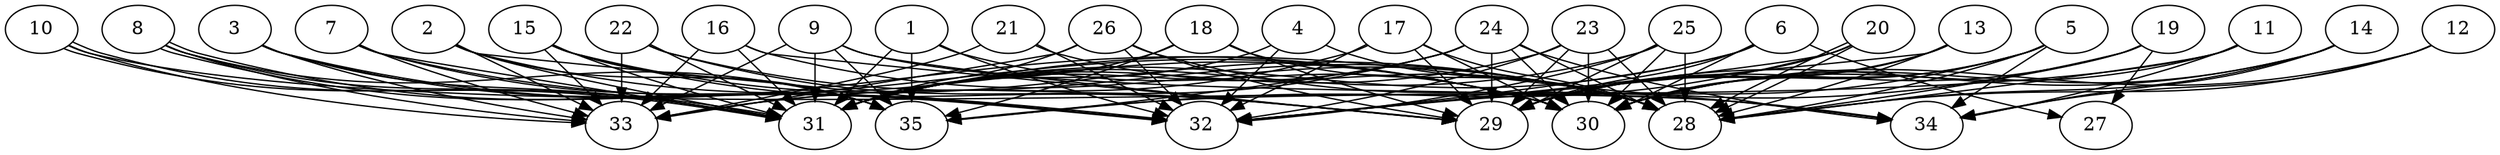 // DAG automatically generated by daggen at Thu Oct  3 14:05:37 2019
// ./daggen --dot -n 35 --ccr 0.5 --fat 0.9 --regular 0.9 --density 0.9 --mindata 5242880 --maxdata 52428800 
digraph G {
  1 [size="38621184", alpha="0.00", expect_size="19310592"] 
  1 -> 30 [size ="19310592"]
  1 -> 31 [size ="19310592"]
  1 -> 32 [size ="19310592"]
  1 -> 35 [size ="19310592"]
  2 [size="21452800", alpha="0.06", expect_size="10726400"] 
  2 -> 30 [size ="10726400"]
  2 -> 31 [size ="10726400"]
  2 -> 32 [size ="10726400"]
  2 -> 33 [size ="10726400"]
  2 -> 35 [size ="10726400"]
  3 [size="103333888", alpha="0.04", expect_size="51666944"] 
  3 -> 30 [size ="51666944"]
  3 -> 31 [size ="51666944"]
  3 -> 32 [size ="51666944"]
  3 -> 33 [size ="51666944"]
  4 [size="58884096", alpha="0.14", expect_size="29442048"] 
  4 -> 28 [size ="29442048"]
  4 -> 31 [size ="29442048"]
  4 -> 32 [size ="29442048"]
  5 [size="19529728", alpha="0.11", expect_size="9764864"] 
  5 -> 28 [size ="9764864"]
  5 -> 29 [size ="9764864"]
  5 -> 30 [size ="9764864"]
  5 -> 32 [size ="9764864"]
  5 -> 34 [size ="9764864"]
  6 [size="100167680", alpha="0.12", expect_size="50083840"] 
  6 -> 27 [size ="50083840"]
  6 -> 29 [size ="50083840"]
  6 -> 30 [size ="50083840"]
  6 -> 31 [size ="50083840"]
  6 -> 32 [size ="50083840"]
  7 [size="25499648", alpha="0.10", expect_size="12749824"] 
  7 -> 30 [size ="12749824"]
  7 -> 31 [size ="12749824"]
  7 -> 32 [size ="12749824"]
  7 -> 33 [size ="12749824"]
  8 [size="76060672", alpha="0.10", expect_size="38030336"] 
  8 -> 31 [size ="38030336"]
  8 -> 32 [size ="38030336"]
  8 -> 32 [size ="38030336"]
  8 -> 33 [size ="38030336"]
  8 -> 35 [size ="38030336"]
  9 [size="85735424", alpha="0.07", expect_size="42867712"] 
  9 -> 29 [size ="42867712"]
  9 -> 31 [size ="42867712"]
  9 -> 33 [size ="42867712"]
  9 -> 34 [size ="42867712"]
  9 -> 35 [size ="42867712"]
  10 [size="45946880", alpha="0.06", expect_size="22973440"] 
  10 -> 31 [size ="22973440"]
  10 -> 31 [size ="22973440"]
  10 -> 33 [size ="22973440"]
  10 -> 34 [size ="22973440"]
  11 [size="39227392", alpha="0.18", expect_size="19613696"] 
  11 -> 28 [size ="19613696"]
  11 -> 30 [size ="19613696"]
  11 -> 34 [size ="19613696"]
  11 -> 35 [size ="19613696"]
  12 [size="41580544", alpha="0.03", expect_size="20790272"] 
  12 -> 28 [size ="20790272"]
  12 -> 30 [size ="20790272"]
  12 -> 34 [size ="20790272"]
  13 [size="68501504", alpha="0.01", expect_size="34250752"] 
  13 -> 28 [size ="34250752"]
  13 -> 29 [size ="34250752"]
  13 -> 30 [size ="34250752"]
  13 -> 32 [size ="34250752"]
  14 [size="88231936", alpha="0.05", expect_size="44115968"] 
  14 -> 28 [size ="44115968"]
  14 -> 29 [size ="44115968"]
  14 -> 30 [size ="44115968"]
  14 -> 34 [size ="44115968"]
  15 [size="61331456", alpha="0.14", expect_size="30665728"] 
  15 -> 28 [size ="30665728"]
  15 -> 29 [size ="30665728"]
  15 -> 31 [size ="30665728"]
  15 -> 33 [size ="30665728"]
  15 -> 35 [size ="30665728"]
  16 [size="17737728", alpha="0.11", expect_size="8868864"] 
  16 -> 28 [size ="8868864"]
  16 -> 29 [size ="8868864"]
  16 -> 31 [size ="8868864"]
  16 -> 33 [size ="8868864"]
  17 [size="73017344", alpha="0.18", expect_size="36508672"] 
  17 -> 28 [size ="36508672"]
  17 -> 29 [size ="36508672"]
  17 -> 30 [size ="36508672"]
  17 -> 32 [size ="36508672"]
  17 -> 33 [size ="36508672"]
  18 [size="25026560", alpha="0.07", expect_size="12513280"] 
  18 -> 28 [size ="12513280"]
  18 -> 29 [size ="12513280"]
  18 -> 31 [size ="12513280"]
  18 -> 35 [size ="12513280"]
  19 [size="71133184", alpha="0.13", expect_size="35566592"] 
  19 -> 27 [size ="35566592"]
  19 -> 28 [size ="35566592"]
  19 -> 29 [size ="35566592"]
  19 -> 31 [size ="35566592"]
  20 [size="11419648", alpha="0.09", expect_size="5709824"] 
  20 -> 28 [size ="5709824"]
  20 -> 28 [size ="5709824"]
  20 -> 29 [size ="5709824"]
  20 -> 32 [size ="5709824"]
  20 -> 35 [size ="5709824"]
  21 [size="39446528", alpha="0.11", expect_size="19723264"] 
  21 -> 28 [size ="19723264"]
  21 -> 32 [size ="19723264"]
  21 -> 33 [size ="19723264"]
  22 [size="30375936", alpha="0.15", expect_size="15187968"] 
  22 -> 28 [size ="15187968"]
  22 -> 29 [size ="15187968"]
  22 -> 31 [size ="15187968"]
  22 -> 33 [size ="15187968"]
  23 [size="42256384", alpha="0.19", expect_size="21128192"] 
  23 -> 28 [size ="21128192"]
  23 -> 29 [size ="21128192"]
  23 -> 30 [size ="21128192"]
  23 -> 31 [size ="21128192"]
  23 -> 32 [size ="21128192"]
  24 [size="45457408", alpha="0.13", expect_size="22728704"] 
  24 -> 28 [size ="22728704"]
  24 -> 29 [size ="22728704"]
  24 -> 30 [size ="22728704"]
  24 -> 31 [size ="22728704"]
  24 -> 33 [size ="22728704"]
  24 -> 34 [size ="22728704"]
  24 -> 35 [size ="22728704"]
  25 [size="69083136", alpha="0.09", expect_size="34541568"] 
  25 -> 28 [size ="34541568"]
  25 -> 29 [size ="34541568"]
  25 -> 30 [size ="34541568"]
  25 -> 31 [size ="34541568"]
  25 -> 32 [size ="34541568"]
  26 [size="38807552", alpha="0.04", expect_size="19403776"] 
  26 -> 29 [size ="19403776"]
  26 -> 31 [size ="19403776"]
  26 -> 32 [size ="19403776"]
  26 -> 33 [size ="19403776"]
  26 -> 34 [size ="19403776"]
  27 [size="92786688", alpha="0.02", expect_size="46393344"] 
  28 [size="85366784", alpha="0.14", expect_size="42683392"] 
  29 [size="22054912", alpha="0.02", expect_size="11027456"] 
  30 [size="83761152", alpha="0.18", expect_size="41880576"] 
  31 [size="31488000", alpha="0.19", expect_size="15744000"] 
  32 [size="82114560", alpha="0.07", expect_size="41057280"] 
  33 [size="57868288", alpha="0.08", expect_size="28934144"] 
  34 [size="51597312", alpha="0.05", expect_size="25798656"] 
  35 [size="17326080", alpha="0.13", expect_size="8663040"] 
}
